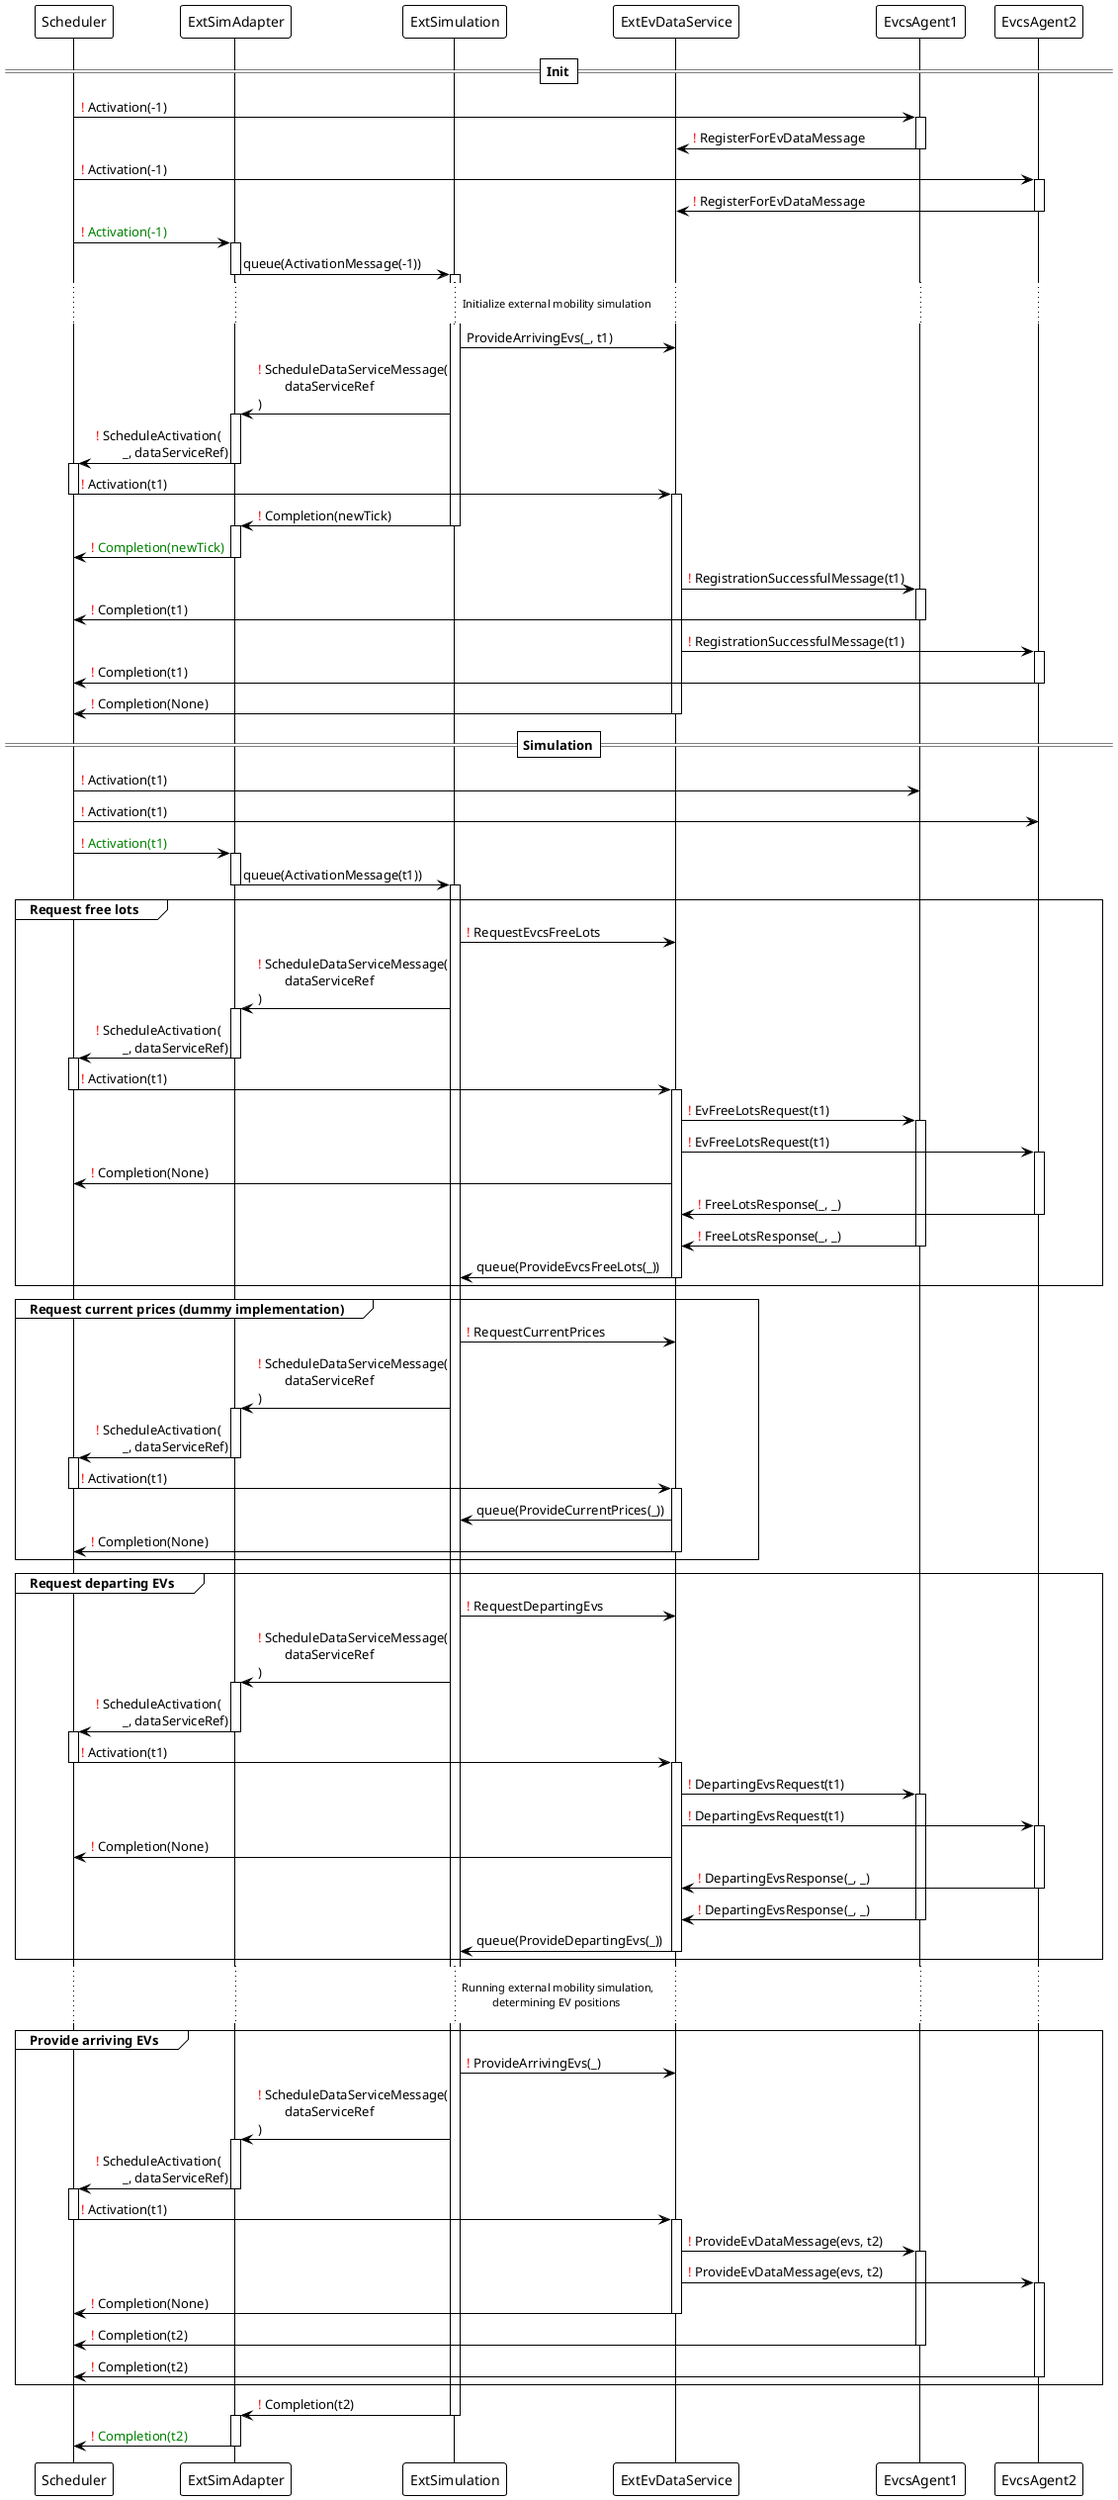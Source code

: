 @startuml

!theme plain

participant Scheduler
participant ExtSimAdapter
participant ExtSimulation
participant ExtEvDataService
participant EvcsAgent1
participant EvcsAgent2

==Init==
Scheduler -> EvcsAgent1: <font color=red>!</font> Activation(-1)
activate EvcsAgent1

EvcsAgent1 -> ExtEvDataService: <font color=red>!</font> RegisterForEvDataMessage
deactivate EvcsAgent1

Scheduler -> EvcsAgent2: <font color=red>!</font> Activation(-1)
activate EvcsAgent2

EvcsAgent2 -> ExtEvDataService: <font color=red>!</font> RegisterForEvDataMessage
deactivate EvcsAgent2

Scheduler -> ExtSimAdapter: <font color=red>!</font> <font color=green>Activation(-1)</font>
activate ExtSimAdapter

ExtSimAdapter -> ExtSimulation: queue(ActivationMessage(-1))
deactivate ExtSimAdapter
activate ExtSimulation

... Initialize external mobility simulation ...
ExtSimulation -> ExtEvDataService: ProvideArrivingEvs(_, t1)

ExtSimulation -> ExtSimAdapter: <font color=red>!</font> ScheduleDataServiceMessage(\n\tdataServiceRef\n)
activate ExtSimAdapter

ExtSimAdapter -> Scheduler: <font color=red>!</font> ScheduleActivation(\n\t_, dataServiceRef)
deactivate ExtSimAdapter
activate Scheduler

Scheduler -> ExtEvDataService: <font color=red>!</font> Activation(t1)
deactivate Scheduler
activate ExtEvDataService

ExtSimulation -> ExtSimAdapter: <font color=red>!</font> Completion(newTick)
deactivate ExtSimulation
activate ExtSimAdapter

ExtSimAdapter -> Scheduler: <font color=red>!</font> <font color=green>Completion(newTick)</font>
deactivate ExtSimAdapter

ExtEvDataService -> EvcsAgent1: <font color=red>!</font> RegistrationSuccessfulMessage(t1)
activate EvcsAgent1

EvcsAgent1 -> Scheduler: <font color=red>!</font> Completion(t1)
deactivate EvcsAgent1

ExtEvDataService -> EvcsAgent2: <font color=red>!</font> RegistrationSuccessfulMessage(t1)
activate EvcsAgent2

EvcsAgent2 -> Scheduler: <font color=red>!</font> Completion(t1)
deactivate EvcsAgent2

ExtEvDataService -> Scheduler: <font color=red>!</font> Completion(None)
deactivate ExtEvDataService

==Simulation==
Scheduler -> EvcsAgent1: <font color=red>!</font> Activation(t1)
Scheduler -> EvcsAgent2: <font color=red>!</font> Activation(t1)

Scheduler -> ExtSimAdapter: <font color=red>!</font> <font color=green>Activation(t1)</font>
activate ExtSimAdapter

ExtSimAdapter -> ExtSimulation: queue(ActivationMessage(t1))
deactivate ExtSimAdapter
activate ExtSimulation

group Request free lots
    ExtSimulation -> ExtEvDataService: <font color=red>!</font> RequestEvcsFreeLots

    ExtSimulation -> ExtSimAdapter: <font color=red>!</font> ScheduleDataServiceMessage(\n\tdataServiceRef\n)
    activate ExtSimAdapter

    ExtSimAdapter -> Scheduler: <font color=red>!</font> ScheduleActivation(\n\t_, dataServiceRef)
    deactivate ExtSimAdapter
    activate Scheduler

    Scheduler -> ExtEvDataService: <font color=red>!</font> Activation(t1)
    deactivate Scheduler
    activate ExtEvDataService

    ExtEvDataService -> EvcsAgent1: <font color=red>!</font> EvFreeLotsRequest(t1)
    activate EvcsAgent1

    ExtEvDataService -> EvcsAgent2: <font color=red>!</font> EvFreeLotsRequest(t1)
    activate EvcsAgent2

    ExtEvDataService -> Scheduler: <font color=red>!</font> Completion(None)

    EvcsAgent2 -> ExtEvDataService: <font color=red>!</font> FreeLotsResponse(_, _)
    deactivate EvcsAgent2

    EvcsAgent1 -> ExtEvDataService: <font color=red>!</font> FreeLotsResponse(_, _)
    deactivate EvcsAgent1

    ExtEvDataService -> ExtSimulation: queue(ProvideEvcsFreeLots(_))
    deactivate ExtEvDataService
end

group Request current prices (dummy implementation)
    ExtSimulation -> ExtEvDataService: <font color=red>!</font> RequestCurrentPrices

    ExtSimulation -> ExtSimAdapter: <font color=red>!</font> ScheduleDataServiceMessage(\n\tdataServiceRef\n)
    activate ExtSimAdapter

    ExtSimAdapter -> Scheduler: <font color=red>!</font> ScheduleActivation(\n\t_, dataServiceRef)
    deactivate ExtSimAdapter
    activate Scheduler

    Scheduler -> ExtEvDataService: <font color=red>!</font> Activation(t1)
    deactivate Scheduler
    activate ExtEvDataService

    ExtEvDataService -> ExtSimulation: queue(ProvideCurrentPrices(_))

    ExtEvDataService -> Scheduler: <font color=red>!</font> Completion(None)

    deactivate ExtEvDataService
end

group Request departing EVs
    ExtSimulation -> ExtEvDataService: <font color=red>!</font> RequestDepartingEvs

    ExtSimulation -> ExtSimAdapter: <font color=red>!</font> ScheduleDataServiceMessage(\n\tdataServiceRef\n)
    activate ExtSimAdapter

    ExtSimAdapter -> Scheduler: <font color=red>!</font> ScheduleActivation(\n\t_, dataServiceRef)
    deactivate ExtSimAdapter
    activate Scheduler

    Scheduler -> ExtEvDataService: <font color=red>!</font> Activation(t1)
    deactivate Scheduler
    activate ExtEvDataService

    ExtEvDataService -> EvcsAgent1: <font color=red>!</font> DepartingEvsRequest(t1)
    activate EvcsAgent1

    ExtEvDataService -> EvcsAgent2: <font color=red>!</font> DepartingEvsRequest(t1)
    activate EvcsAgent2

    ExtEvDataService -> Scheduler: <font color=red>!</font> Completion(None)

    EvcsAgent2 -> ExtEvDataService: <font color=red>!</font> DepartingEvsResponse(_, _)
    deactivate EvcsAgent2

    EvcsAgent1 -> ExtEvDataService: <font color=red>!</font> DepartingEvsResponse(_, _)
    deactivate EvcsAgent1

    ExtEvDataService -> ExtSimulation: queue(ProvideDepartingEvs(_))
    deactivate ExtEvDataService
end

... Running external mobility simulation,\n determining EV positions ...

group Provide arriving EVs
    ExtSimulation -> ExtEvDataService: <font color=red>!</font> ProvideArrivingEvs(_)
    ExtSimulation -> ExtSimAdapter: <font color=red>!</font> ScheduleDataServiceMessage(\n\tdataServiceRef\n)
    activate ExtSimAdapter

    ExtSimAdapter -> Scheduler: <font color=red>!</font> ScheduleActivation(\n\t_, dataServiceRef)
    deactivate ExtSimAdapter
    activate Scheduler

    Scheduler -> ExtEvDataService: <font color=red>!</font> Activation(t1)
    deactivate Scheduler
    activate ExtEvDataService

    ExtEvDataService -> EvcsAgent1: <font color=red>!</font> ProvideEvDataMessage(evs, t2)
    activate EvcsAgent1

    ExtEvDataService -> EvcsAgent2: <font color=red>!</font> ProvideEvDataMessage(evs, t2)
    activate EvcsAgent2

    ExtEvDataService -> Scheduler: <font color=red>!</font> Completion(None)
    deactivate ExtEvDataService

    EvcsAgent1 -> Scheduler: <font color=red>!</font> Completion(t2)
    deactivate EvcsAgent1

    EvcsAgent2 -> Scheduler: <font color=red>!</font> Completion(t2)
    deactivate EvcsAgent2
end

ExtSimulation -> ExtSimAdapter: <font color=red>!</font> Completion(t2)
deactivate ExtSimulation
activate ExtSimAdapter

ExtSimAdapter -> Scheduler: <font color=red>!</font> <font color=green>Completion(t2)</font>
deactivate ExtSimAdapter

@enduml